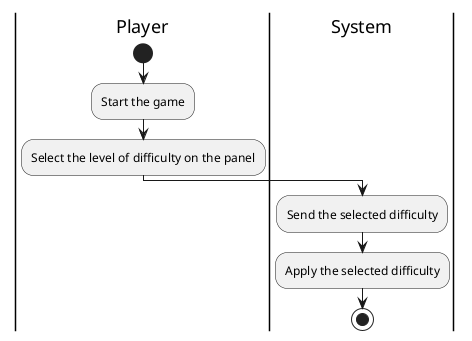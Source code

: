 @startuml changeDifficultyUC
|Player|
start
:Start the game;

:Select the level of difficulty on the panel;

|System|
:Send the selected difficulty;
:Apply the selected difficulty;

stop
@enduml
